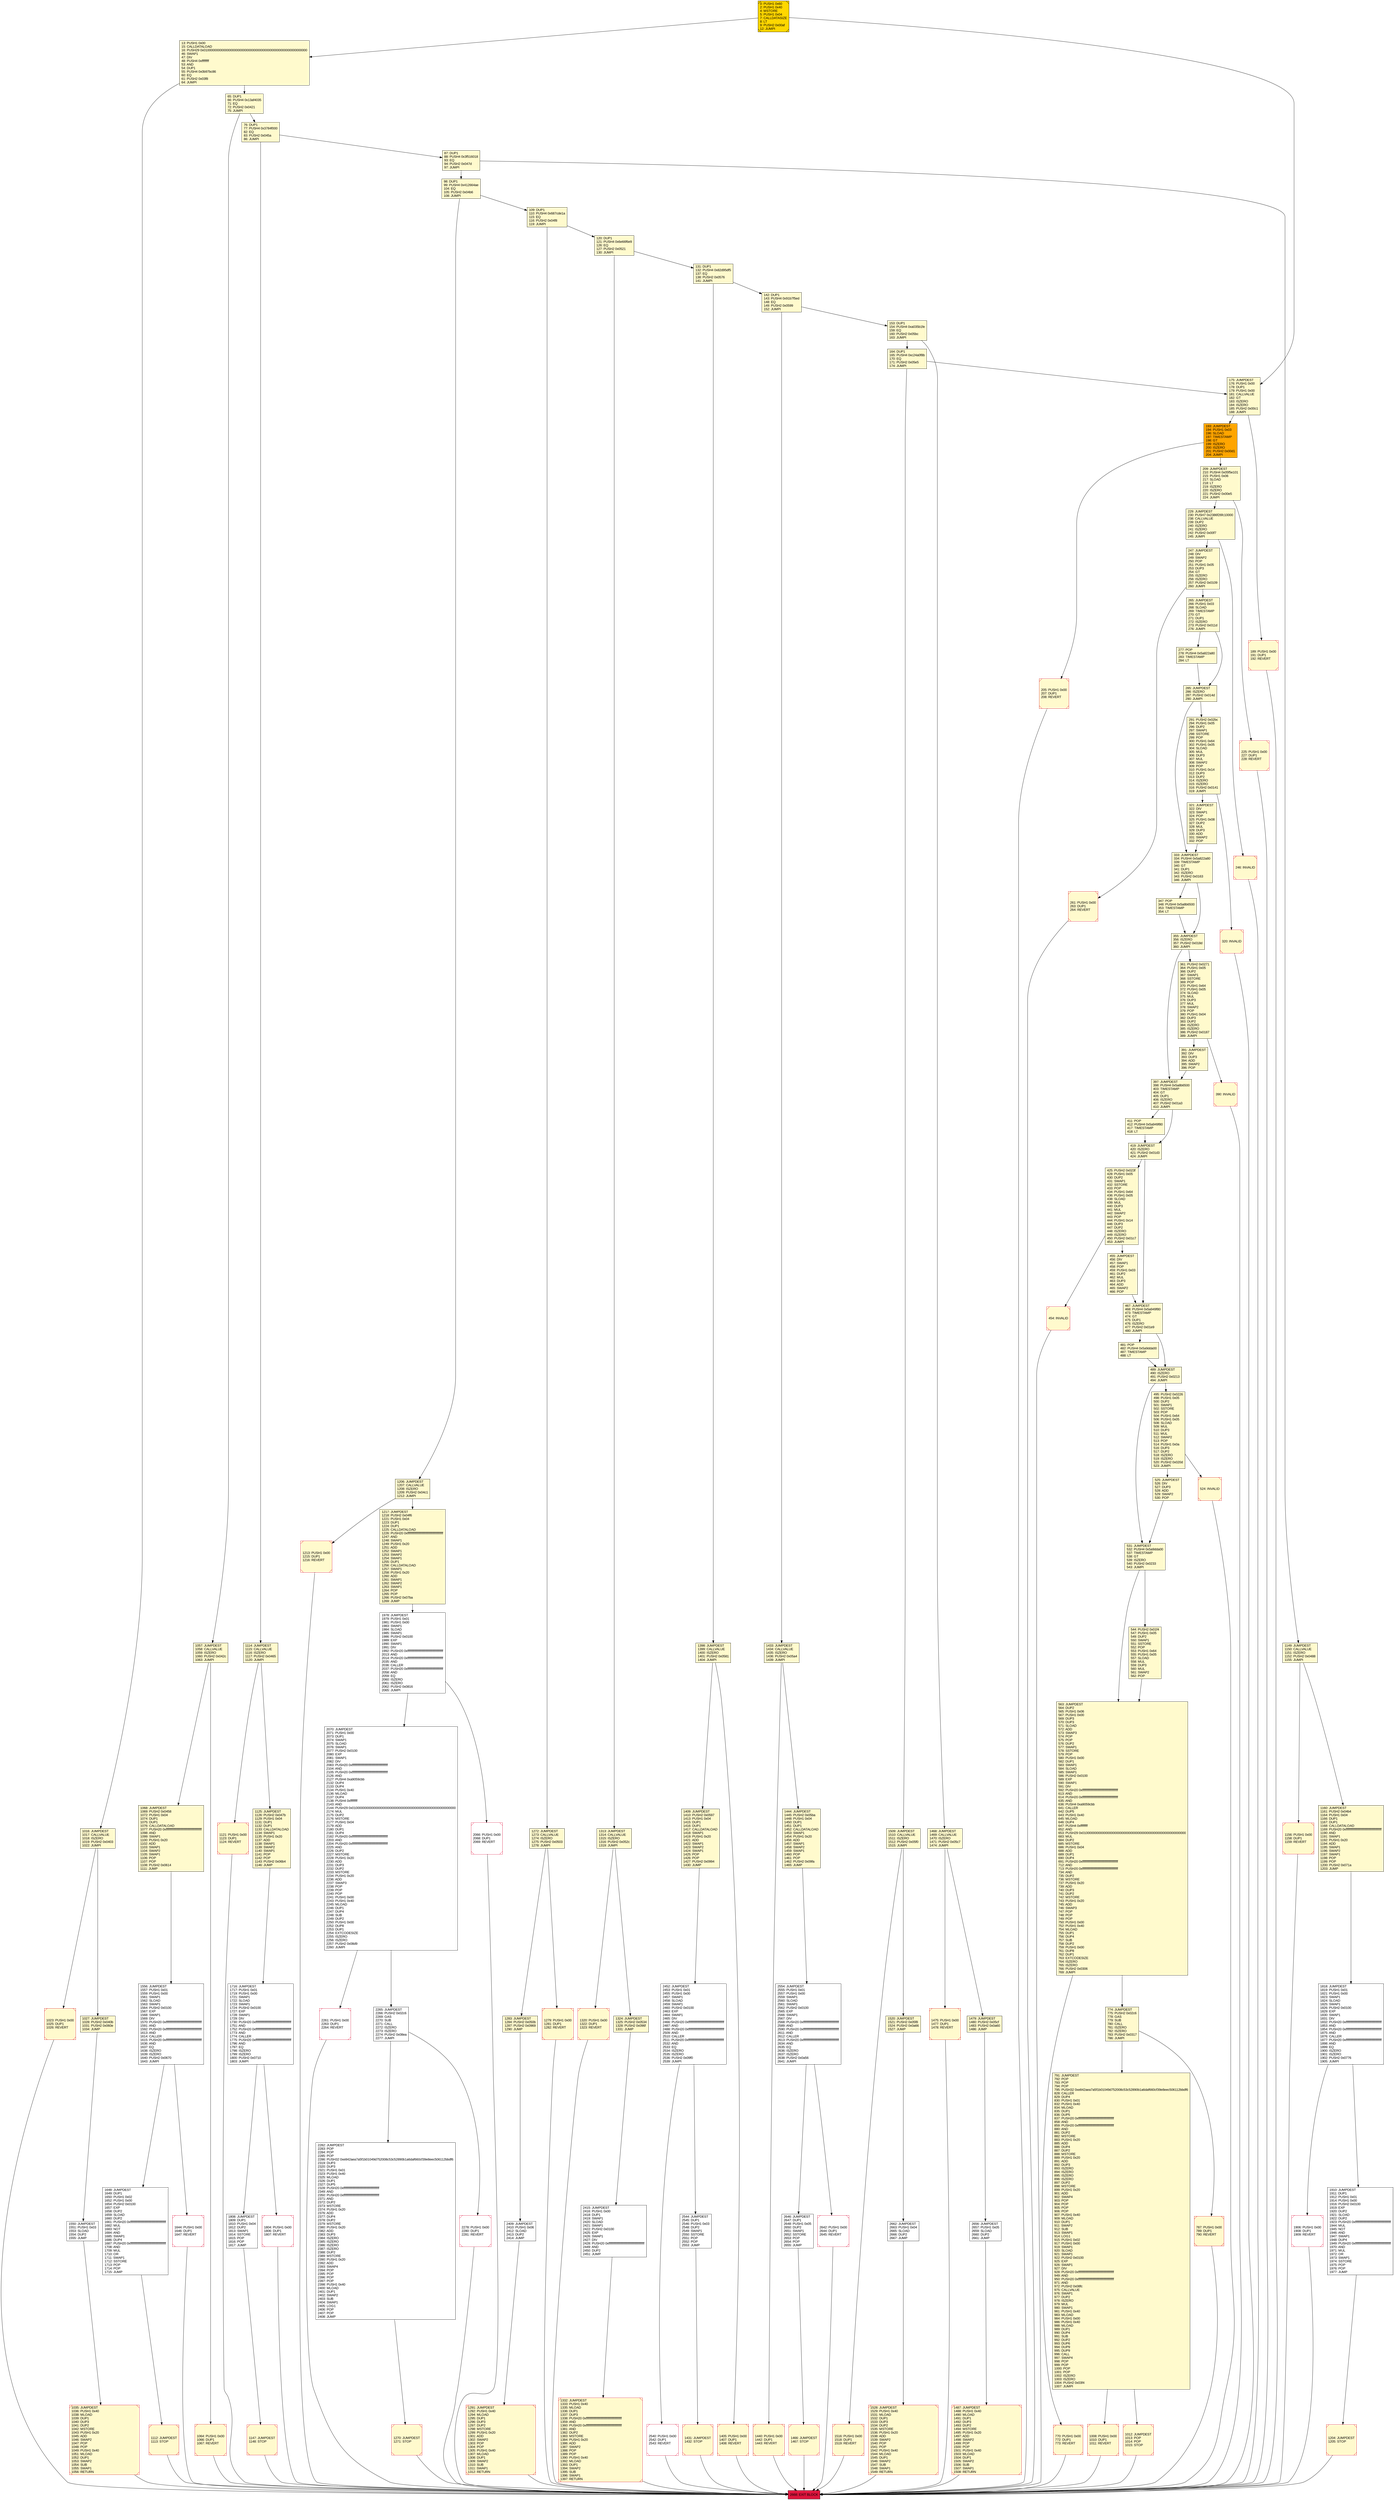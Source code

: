 digraph G {
bgcolor=transparent rankdir=UD;
node [shape=box style=filled color=black fillcolor=white fontname=arial fontcolor=black];
1440 [label="1440: PUSH1 0x00\l1442: DUP1\l1443: REVERT\l" fillcolor=lemonchiffon shape=Msquare color=crimson ];
2282 [label="2282: JUMPDEST\l2283: POP\l2284: POP\l2285: POP\l2286: PUSH32 0xe842aea7a5f1b01049d752008c53c52890b1a6daf660cf39e8eec506112bbdf6\l2319: DUP3\l2320: DUP3\l2321: PUSH1 0x01\l2323: PUSH1 0x40\l2325: MLOAD\l2326: DUP1\l2327: DUP5\l2328: PUSH20 0xffffffffffffffffffffffffffffffffffffffff\l2349: AND\l2350: PUSH20 0xffffffffffffffffffffffffffffffffffffffff\l2371: AND\l2372: DUP2\l2373: MSTORE\l2374: PUSH1 0x20\l2376: ADD\l2377: DUP4\l2378: DUP2\l2379: MSTORE\l2380: PUSH1 0x20\l2382: ADD\l2383: DUP3\l2384: ISZERO\l2385: ISZERO\l2386: ISZERO\l2387: ISZERO\l2388: DUP2\l2389: MSTORE\l2390: PUSH1 0x20\l2392: ADD\l2393: SWAP4\l2394: POP\l2395: POP\l2396: POP\l2397: POP\l2398: PUSH1 0x40\l2400: MLOAD\l2401: DUP1\l2402: SWAP2\l2403: SUB\l2404: SWAP1\l2405: LOG1\l2406: POP\l2407: POP\l2408: JUMP\l" ];
1431 [label="1431: JUMPDEST\l1432: STOP\l" fillcolor=lemonchiffon shape=Msquare color=crimson ];
1520 [label="1520: JUMPDEST\l1521: PUSH2 0x05f8\l1524: PUSH2 0x0a66\l1527: JUMP\l" fillcolor=lemonchiffon ];
467 [label="467: JUMPDEST\l468: PUSH4 0x5a949f80\l473: TIMESTAMP\l474: GT\l475: DUP1\l476: ISZERO\l477: PUSH2 0x01e9\l480: JUMPI\l" fillcolor=lemonchiffon ];
1444 [label="1444: JUMPDEST\l1445: PUSH2 0x05ba\l1448: PUSH1 0x04\l1450: DUP1\l1451: DUP1\l1452: CALLDATALOAD\l1453: SWAP1\l1454: PUSH1 0x20\l1456: ADD\l1457: SWAP1\l1458: SWAP2\l1459: SWAP1\l1460: POP\l1461: POP\l1462: PUSH2 0x09fa\l1465: JUMP\l" fillcolor=lemonchiffon ];
131 [label="131: DUP1\l132: PUSH4 0x82d95df5\l137: EQ\l138: PUSH2 0x0576\l141: JUMPI\l" fillcolor=lemonchiffon ];
164 [label="164: DUP1\l165: PUSH4 0xc24a0f8b\l170: EQ\l171: PUSH2 0x05e5\l174: JUMPI\l" fillcolor=lemonchiffon ];
1012 [label="1012: JUMPDEST\l1013: POP\l1014: POP\l1015: STOP\l" fillcolor=lemonchiffon shape=Msquare color=crimson ];
189 [label="189: PUSH1 0x00\l191: DUP1\l192: REVERT\l" fillcolor=lemonchiffon shape=Msquare color=crimson ];
1213 [label="1213: PUSH1 0x00\l1215: DUP1\l1216: REVERT\l" fillcolor=lemonchiffon shape=Msquare color=crimson ];
109 [label="109: DUP1\l110: PUSH4 0x687cde1a\l115: EQ\l116: PUSH2 0x04f8\l119: JUMPI\l" fillcolor=lemonchiffon ];
1204 [label="1204: JUMPDEST\l1205: STOP\l" fillcolor=lemonchiffon shape=Msquare color=crimson ];
2452 [label="2452: JUMPDEST\l2453: PUSH1 0x01\l2455: PUSH1 0x00\l2457: SWAP1\l2458: SLOAD\l2459: SWAP1\l2460: PUSH2 0x0100\l2463: EXP\l2464: SWAP1\l2465: DIV\l2466: PUSH20 0xffffffffffffffffffffffffffffffffffffffff\l2487: AND\l2488: PUSH20 0xffffffffffffffffffffffffffffffffffffffff\l2509: AND\l2510: CALLER\l2511: PUSH20 0xffffffffffffffffffffffffffffffffffffffff\l2532: AND\l2533: EQ\l2534: ISZERO\l2535: ISZERO\l2536: PUSH2 0x09f0\l2539: JUMPI\l" ];
1156 [label="1156: PUSH1 0x00\l1158: DUP1\l1159: REVERT\l" fillcolor=lemonchiffon shape=Msquare color=crimson ];
153 [label="153: DUP1\l154: PUSH4 0xa035b1fe\l159: EQ\l160: PUSH2 0x05bc\l163: JUMPI\l" fillcolor=lemonchiffon ];
455 [label="455: JUMPDEST\l456: DIV\l457: SWAP1\l458: POP\l459: PUSH1 0x03\l461: DUP2\l462: MUL\l463: DUP3\l464: ADD\l465: SWAP2\l466: POP\l" fillcolor=lemonchiffon ];
209 [label="209: JUMPDEST\l210: PUSH4 0x05f5e101\l215: PUSH1 0x06\l217: SLOAD\l218: LT\l219: ISZERO\l220: ISZERO\l221: PUSH2 0x00e5\l224: JUMPI\l" fillcolor=lemonchiffon ];
277 [label="277: POP\l278: PUSH4 0x5a822a80\l283: TIMESTAMP\l284: LT\l" fillcolor=lemonchiffon ];
774 [label="774: JUMPDEST\l775: PUSH2 0x02c6\l778: GAS\l779: SUB\l780: CALL\l781: ISZERO\l782: ISZERO\l783: PUSH2 0x0317\l786: JUMPI\l" fillcolor=lemonchiffon ];
1466 [label="1466: JUMPDEST\l1467: STOP\l" fillcolor=lemonchiffon shape=Msquare color=crimson ];
1272 [label="1272: JUMPDEST\l1273: CALLVALUE\l1274: ISZERO\l1275: PUSH2 0x0503\l1278: JUMPI\l" fillcolor=lemonchiffon ];
285 [label="285: JUMPDEST\l286: ISZERO\l287: PUSH2 0x014d\l290: JUMPI\l" fillcolor=lemonchiffon ];
1648 [label="1648: JUMPDEST\l1649: DUP1\l1650: PUSH1 0x02\l1652: PUSH1 0x00\l1654: PUSH2 0x0100\l1657: EXP\l1658: DUP2\l1659: SLOAD\l1660: DUP2\l1661: PUSH20 0xffffffffffffffffffffffffffffffffffffffff\l1682: MUL\l1683: NOT\l1684: AND\l1685: SWAP1\l1686: DUP4\l1687: PUSH20 0xffffffffffffffffffffffffffffffffffffffff\l1708: AND\l1709: MUL\l1710: OR\l1711: SWAP1\l1712: SSTORE\l1713: POP\l1714: POP\l1715: JUMP\l" ];
1398 [label="1398: JUMPDEST\l1399: CALLVALUE\l1400: ISZERO\l1401: PUSH2 0x0581\l1404: JUMPI\l" fillcolor=lemonchiffon ];
229 [label="229: JUMPDEST\l230: PUSH7 0x2386f26fc10000\l238: CALLVALUE\l239: DUP2\l240: ISZERO\l241: ISZERO\l242: PUSH2 0x00f7\l245: JUMPI\l" fillcolor=lemonchiffon ];
390 [label="390: INVALID\l" fillcolor=lemonchiffon shape=Msquare color=crimson ];
87 [label="87: DUP1\l88: PUSH4 0x3f516018\l93: EQ\l94: PUSH2 0x047d\l97: JUMPI\l" fillcolor=lemonchiffon ];
1808 [label="1808: JUMPDEST\l1809: DUP1\l1810: PUSH1 0x04\l1812: DUP2\l1813: SWAP1\l1814: SSTORE\l1815: POP\l1816: POP\l1817: JUMP\l" ];
1217 [label="1217: JUMPDEST\l1218: PUSH2 0x04f6\l1221: PUSH1 0x04\l1223: DUP1\l1224: DUP1\l1225: CALLDATALOAD\l1226: PUSH20 0xffffffffffffffffffffffffffffffffffffffff\l1247: AND\l1248: SWAP1\l1249: PUSH1 0x20\l1251: ADD\l1252: SWAP1\l1253: SWAP2\l1254: SWAP1\l1255: DUP1\l1256: CALLDATALOAD\l1257: SWAP1\l1258: PUSH1 0x20\l1260: ADD\l1261: SWAP1\l1262: SWAP2\l1263: SWAP1\l1264: POP\l1265: POP\l1266: PUSH2 0x07ba\l1269: JUMP\l" fillcolor=lemonchiffon ];
563 [label="563: JUMPDEST\l564: DUP2\l565: PUSH1 0x06\l567: PUSH1 0x00\l569: DUP3\l570: DUP3\l571: SLOAD\l572: ADD\l573: SWAP3\l574: POP\l575: POP\l576: DUP2\l577: SWAP1\l578: SSTORE\l579: POP\l580: PUSH1 0x00\l582: DUP1\l583: SWAP1\l584: SLOAD\l585: SWAP1\l586: PUSH2 0x0100\l589: EXP\l590: SWAP1\l591: DIV\l592: PUSH20 0xffffffffffffffffffffffffffffffffffffffff\l613: AND\l614: PUSH20 0xffffffffffffffffffffffffffffffffffffffff\l635: AND\l636: PUSH4 0xa9059cbb\l641: CALLER\l642: DUP5\l643: PUSH1 0x40\l645: MLOAD\l646: DUP4\l647: PUSH4 0xffffffff\l652: AND\l653: PUSH29 0x0100000000000000000000000000000000000000000000000000000000\l683: MUL\l684: DUP2\l685: MSTORE\l686: PUSH1 0x04\l688: ADD\l689: DUP1\l690: DUP4\l691: PUSH20 0xffffffffffffffffffffffffffffffffffffffff\l712: AND\l713: PUSH20 0xffffffffffffffffffffffffffffffffffffffff\l734: AND\l735: DUP2\l736: MSTORE\l737: PUSH1 0x20\l739: ADD\l740: DUP3\l741: DUP2\l742: MSTORE\l743: PUSH1 0x20\l745: ADD\l746: SWAP3\l747: POP\l748: POP\l749: POP\l750: PUSH1 0x00\l752: PUSH1 0x40\l754: MLOAD\l755: DUP1\l756: DUP4\l757: SUB\l758: DUP2\l759: PUSH1 0x00\l761: DUP8\l762: DUP1\l763: EXTCODESIZE\l764: ISZERO\l765: ISZERO\l766: PUSH2 0x0306\l769: JUMPI\l" fillcolor=lemonchiffon ];
0 [label="0: PUSH1 0x60\l2: PUSH1 0x40\l4: MSTORE\l5: PUSH1 0x04\l7: CALLDATASIZE\l8: LT\l9: PUSH2 0x00af\l12: JUMPI\l" fillcolor=lemonchiffon shape=Msquare fillcolor=gold ];
225 [label="225: PUSH1 0x00\l227: DUP1\l228: REVERT\l" fillcolor=lemonchiffon shape=Msquare color=crimson ];
495 [label="495: PUSH2 0x0226\l498: PUSH1 0x05\l500: DUP2\l501: SWAP1\l502: SSTORE\l503: POP\l504: PUSH1 0x64\l506: PUSH1 0x05\l508: SLOAD\l509: MUL\l510: DUP3\l511: MUL\l512: SWAP2\l513: POP\l514: PUSH1 0x0a\l516: DUP3\l517: DUP2\l518: ISZERO\l519: ISZERO\l520: PUSH2 0x020d\l523: JUMPI\l" fillcolor=lemonchiffon ];
98 [label="98: DUP1\l99: PUSH4 0x412664ae\l104: EQ\l105: PUSH2 0x04b6\l108: JUMPI\l" fillcolor=lemonchiffon ];
489 [label="489: JUMPDEST\l490: ISZERO\l491: PUSH2 0x0213\l494: JUMPI\l" fillcolor=lemonchiffon ];
2278 [label="2278: PUSH1 0x00\l2280: DUP1\l2281: REVERT\l" shape=Msquare color=crimson ];
1433 [label="1433: JUMPDEST\l1434: CALLVALUE\l1435: ISZERO\l1436: PUSH2 0x05a4\l1439: JUMPI\l" fillcolor=lemonchiffon ];
246 [label="246: INVALID\l" fillcolor=lemonchiffon shape=Msquare color=crimson ];
1528 [label="1528: JUMPDEST\l1529: PUSH1 0x40\l1531: MLOAD\l1532: DUP1\l1533: DUP3\l1534: DUP2\l1535: MSTORE\l1536: PUSH1 0x20\l1538: ADD\l1539: SWAP2\l1540: POP\l1541: POP\l1542: PUSH1 0x40\l1544: MLOAD\l1545: DUP1\l1546: SWAP2\l1547: SUB\l1548: SWAP1\l1549: RETURN\l" fillcolor=lemonchiffon shape=Msquare color=crimson ];
1516 [label="1516: PUSH1 0x00\l1518: DUP1\l1519: REVERT\l" fillcolor=lemonchiffon shape=Msquare color=crimson ];
2540 [label="2540: PUSH1 0x00\l2542: DUP1\l2543: REVERT\l" shape=Msquare color=crimson ];
1008 [label="1008: PUSH1 0x00\l1010: DUP1\l1011: REVERT\l" fillcolor=lemonchiffon shape=Msquare color=crimson ];
1556 [label="1556: JUMPDEST\l1557: PUSH1 0x01\l1559: PUSH1 0x00\l1561: SWAP1\l1562: SLOAD\l1563: SWAP1\l1564: PUSH2 0x0100\l1567: EXP\l1568: SWAP1\l1569: DIV\l1570: PUSH20 0xffffffffffffffffffffffffffffffffffffffff\l1591: AND\l1592: PUSH20 0xffffffffffffffffffffffffffffffffffffffff\l1613: AND\l1614: CALLER\l1615: PUSH20 0xffffffffffffffffffffffffffffffffffffffff\l1636: AND\l1637: EQ\l1638: ISZERO\l1639: ISZERO\l1640: PUSH2 0x0670\l1643: JUMPI\l" ];
1057 [label="1057: JUMPDEST\l1058: CALLVALUE\l1059: ISZERO\l1060: PUSH2 0x042c\l1063: JUMPI\l" fillcolor=lemonchiffon ];
391 [label="391: JUMPDEST\l392: DIV\l393: DUP3\l394: ADD\l395: SWAP2\l396: POP\l" fillcolor=lemonchiffon ];
2415 [label="2415: JUMPDEST\l2416: PUSH1 0x00\l2418: DUP1\l2419: SWAP1\l2420: SLOAD\l2421: SWAP1\l2422: PUSH2 0x0100\l2425: EXP\l2426: SWAP1\l2427: DIV\l2428: PUSH20 0xffffffffffffffffffffffffffffffffffffffff\l2449: AND\l2450: DUP2\l2451: JUMP\l" ];
1149 [label="1149: JUMPDEST\l1150: CALLVALUE\l1151: ISZERO\l1152: PUSH2 0x0488\l1155: JUMPI\l" fillcolor=lemonchiffon ];
120 [label="120: DUP1\l121: PUSH4 0x6e66f6e9\l126: EQ\l127: PUSH2 0x0521\l130: JUMPI\l" fillcolor=lemonchiffon ];
1818 [label="1818: JUMPDEST\l1819: PUSH1 0x01\l1821: PUSH1 0x00\l1823: SWAP1\l1824: SLOAD\l1825: SWAP1\l1826: PUSH2 0x0100\l1829: EXP\l1830: SWAP1\l1831: DIV\l1832: PUSH20 0xffffffffffffffffffffffffffffffffffffffff\l1853: AND\l1854: PUSH20 0xffffffffffffffffffffffffffffffffffffffff\l1875: AND\l1876: CALLER\l1877: PUSH20 0xffffffffffffffffffffffffffffffffffffffff\l1898: AND\l1899: EQ\l1900: ISZERO\l1901: ISZERO\l1902: PUSH2 0x0776\l1905: JUMPI\l" ];
1023 [label="1023: PUSH1 0x00\l1025: DUP1\l1026: REVERT\l" fillcolor=lemonchiffon shape=Msquare color=crimson ];
1279 [label="1279: PUSH1 0x00\l1281: DUP1\l1282: REVERT\l" fillcolor=lemonchiffon shape=Msquare color=crimson ];
1270 [label="1270: JUMPDEST\l1271: STOP\l" fillcolor=lemonchiffon shape=Msquare color=crimson ];
1475 [label="1475: PUSH1 0x00\l1477: DUP1\l1478: REVERT\l" fillcolor=lemonchiffon shape=Msquare color=crimson ];
1468 [label="1468: JUMPDEST\l1469: CALLVALUE\l1470: ISZERO\l1471: PUSH2 0x05c7\l1474: JUMPI\l" fillcolor=lemonchiffon ];
1509 [label="1509: JUMPDEST\l1510: CALLVALUE\l1511: ISZERO\l1512: PUSH2 0x05f0\l1515: JUMPI\l" fillcolor=lemonchiffon ];
142 [label="142: DUP1\l143: PUSH4 0x91b7f5ed\l148: EQ\l149: PUSH2 0x0599\l152: JUMPI\l" fillcolor=lemonchiffon ];
1332 [label="1332: JUMPDEST\l1333: PUSH1 0x40\l1335: MLOAD\l1336: DUP1\l1337: DUP3\l1338: PUSH20 0xffffffffffffffffffffffffffffffffffffffff\l1359: AND\l1360: PUSH20 0xffffffffffffffffffffffffffffffffffffffff\l1381: AND\l1382: DUP2\l1383: MSTORE\l1384: PUSH1 0x20\l1386: ADD\l1387: SWAP2\l1388: POP\l1389: POP\l1390: PUSH1 0x40\l1392: MLOAD\l1393: DUP1\l1394: SWAP2\l1395: SUB\l1396: SWAP1\l1397: RETURN\l" fillcolor=lemonchiffon shape=Msquare color=crimson ];
65 [label="65: DUP1\l66: PUSH4 0x13af4035\l71: EQ\l72: PUSH2 0x0421\l75: JUMPI\l" fillcolor=lemonchiffon ];
2668 [label="2668: EXIT BLOCK\l" fillcolor=crimson ];
205 [label="205: PUSH1 0x00\l207: DUP1\l208: REVERT\l" fillcolor=lemonchiffon shape=Msquare color=crimson ];
1068 [label="1068: JUMPDEST\l1069: PUSH2 0x0458\l1072: PUSH1 0x04\l1074: DUP1\l1075: DUP1\l1076: CALLDATALOAD\l1077: PUSH20 0xffffffffffffffffffffffffffffffffffffffff\l1098: AND\l1099: SWAP1\l1100: PUSH1 0x20\l1102: ADD\l1103: SWAP1\l1104: SWAP2\l1105: SWAP1\l1106: POP\l1107: POP\l1108: PUSH2 0x0614\l1111: JUMP\l" fillcolor=lemonchiffon ];
265 [label="265: JUMPDEST\l266: PUSH1 0x03\l268: SLOAD\l269: TIMESTAMP\l270: GT\l271: DUP1\l272: ISZERO\l273: PUSH2 0x011d\l276: JUMPI\l" fillcolor=lemonchiffon ];
333 [label="333: JUMPDEST\l334: PUSH4 0x5a822a80\l339: TIMESTAMP\l340: GT\l341: DUP1\l342: ISZERO\l343: PUSH2 0x0163\l346: JUMPI\l" fillcolor=lemonchiffon ];
2261 [label="2261: PUSH1 0x00\l2263: DUP1\l2264: REVERT\l" shape=Msquare color=crimson ];
247 [label="247: JUMPDEST\l248: DIV\l249: SWAP2\l250: POP\l251: PUSH1 0x05\l253: DUP3\l254: GT\l255: ISZERO\l256: ISZERO\l257: PUSH2 0x0109\l260: JUMPI\l" fillcolor=lemonchiffon ];
791 [label="791: JUMPDEST\l792: POP\l793: POP\l794: POP\l795: PUSH32 0xe842aea7a5f1b01049d752008c53c52890b1a6daf660cf39e8eec506112bbdf6\l828: CALLER\l829: DUP4\l830: PUSH1 0x01\l832: PUSH1 0x40\l834: MLOAD\l835: DUP1\l836: DUP5\l837: PUSH20 0xffffffffffffffffffffffffffffffffffffffff\l858: AND\l859: PUSH20 0xffffffffffffffffffffffffffffffffffffffff\l880: AND\l881: DUP2\l882: MSTORE\l883: PUSH1 0x20\l885: ADD\l886: DUP4\l887: DUP2\l888: MSTORE\l889: PUSH1 0x20\l891: ADD\l892: DUP3\l893: ISZERO\l894: ISZERO\l895: ISZERO\l896: ISZERO\l897: DUP2\l898: MSTORE\l899: PUSH1 0x20\l901: ADD\l902: SWAP4\l903: POP\l904: POP\l905: POP\l906: POP\l907: PUSH1 0x40\l909: MLOAD\l910: DUP1\l911: SWAP2\l912: SUB\l913: SWAP1\l914: LOG1\l915: PUSH1 0x02\l917: PUSH1 0x00\l919: SWAP1\l920: SLOAD\l921: SWAP1\l922: PUSH2 0x0100\l925: EXP\l926: SWAP1\l927: DIV\l928: PUSH20 0xffffffffffffffffffffffffffffffffffffffff\l949: AND\l950: PUSH20 0xffffffffffffffffffffffffffffffffffffffff\l971: AND\l972: PUSH2 0x08fc\l975: CALLVALUE\l976: SWAP1\l977: DUP2\l978: ISZERO\l979: MUL\l980: SWAP1\l981: PUSH1 0x40\l983: MLOAD\l984: PUSH1 0x00\l986: PUSH1 0x40\l988: MLOAD\l989: DUP1\l990: DUP4\l991: SUB\l992: DUP2\l993: DUP6\l994: DUP9\l995: DUP9\l996: CALL\l997: SWAP4\l998: POP\l999: POP\l1000: POP\l1001: POP\l1002: ISZERO\l1003: ISZERO\l1004: PUSH2 0x03f4\l1007: JUMPI\l" fillcolor=lemonchiffon ];
531 [label="531: JUMPDEST\l532: PUSH4 0x5a9dda00\l537: TIMESTAMP\l538: GT\l539: ISZERO\l540: PUSH2 0x0233\l543: JUMPI\l" fillcolor=lemonchiffon ];
454 [label="454: INVALID\l" fillcolor=lemonchiffon shape=Msquare color=crimson ];
2646 [label="2646: JUMPDEST\l2647: DUP1\l2648: PUSH1 0x05\l2650: DUP2\l2651: SWAP1\l2652: SSTORE\l2653: POP\l2654: POP\l2655: JUMP\l" ];
1114 [label="1114: JUMPDEST\l1115: CALLVALUE\l1116: ISZERO\l1117: PUSH2 0x0465\l1120: JUMPI\l" fillcolor=lemonchiffon ];
1487 [label="1487: JUMPDEST\l1488: PUSH1 0x40\l1490: MLOAD\l1491: DUP1\l1492: DUP3\l1493: DUP2\l1494: MSTORE\l1495: PUSH1 0x20\l1497: ADD\l1498: SWAP2\l1499: POP\l1500: POP\l1501: PUSH1 0x40\l1503: MLOAD\l1504: DUP1\l1505: SWAP2\l1506: SUB\l1507: SWAP1\l1508: RETURN\l" fillcolor=lemonchiffon shape=Msquare color=crimson ];
1206 [label="1206: JUMPDEST\l1207: CALLVALUE\l1208: ISZERO\l1209: PUSH2 0x04c1\l1212: JUMPI\l" fillcolor=lemonchiffon ];
1283 [label="1283: JUMPDEST\l1284: PUSH2 0x050b\l1287: PUSH2 0x0969\l1290: JUMP\l" fillcolor=lemonchiffon ];
1064 [label="1064: PUSH1 0x00\l1066: DUP1\l1067: REVERT\l" fillcolor=lemonchiffon shape=Msquare color=crimson ];
1320 [label="1320: PUSH1 0x00\l1322: DUP1\l1323: REVERT\l" fillcolor=lemonchiffon shape=Msquare color=crimson ];
361 [label="361: PUSH2 0x0271\l364: PUSH1 0x05\l366: DUP2\l367: SWAP1\l368: SSTORE\l369: POP\l370: PUSH1 0x64\l372: PUSH1 0x05\l374: SLOAD\l375: MUL\l376: DUP3\l377: MUL\l378: SWAP2\l379: POP\l380: PUSH1 0x04\l382: DUP3\l383: DUP2\l384: ISZERO\l385: ISZERO\l386: PUSH2 0x0187\l389: JUMPI\l" fillcolor=lemonchiffon ];
1125 [label="1125: JUMPDEST\l1126: PUSH2 0x047b\l1129: PUSH1 0x04\l1131: DUP1\l1132: DUP1\l1133: CALLDATALOAD\l1134: SWAP1\l1135: PUSH1 0x20\l1137: ADD\l1138: SWAP1\l1139: SWAP2\l1140: SWAP1\l1141: POP\l1142: POP\l1143: PUSH2 0x06b4\l1146: JUMP\l" fillcolor=lemonchiffon ];
2656 [label="2656: JUMPDEST\l2657: PUSH1 0x05\l2659: SLOAD\l2660: DUP2\l2661: JUMP\l" ];
2265 [label="2265: JUMPDEST\l2266: PUSH2 0x02c6\l2269: GAS\l2270: SUB\l2271: CALL\l2272: ISZERO\l2273: ISZERO\l2274: PUSH2 0x08ea\l2277: JUMPI\l" ];
425 [label="425: PUSH2 0x023f\l428: PUSH1 0x05\l430: DUP2\l431: SWAP1\l432: SSTORE\l433: POP\l434: PUSH1 0x64\l436: PUSH1 0x05\l438: SLOAD\l439: MUL\l440: DUP3\l441: MUL\l442: SWAP2\l443: POP\l444: PUSH1 0x14\l446: DUP3\l447: DUP2\l448: ISZERO\l449: ISZERO\l450: PUSH2 0x01c7\l453: JUMPI\l" fillcolor=lemonchiffon ];
419 [label="419: JUMPDEST\l420: ISZERO\l421: PUSH2 0x01d3\l424: JUMPI\l" fillcolor=lemonchiffon ];
1016 [label="1016: JUMPDEST\l1017: CALLVALUE\l1018: ISZERO\l1019: PUSH2 0x0403\l1022: JUMPI\l" fillcolor=lemonchiffon ];
1409 [label="1409: JUMPDEST\l1410: PUSH2 0x0597\l1413: PUSH1 0x04\l1415: DUP1\l1416: DUP1\l1417: CALLDATALOAD\l1418: SWAP1\l1419: PUSH1 0x20\l1421: ADD\l1422: SWAP1\l1423: SWAP2\l1424: SWAP1\l1425: POP\l1426: POP\l1427: PUSH2 0x0994\l1430: JUMP\l" fillcolor=lemonchiffon ];
770 [label="770: PUSH1 0x00\l772: DUP1\l773: REVERT\l" fillcolor=lemonchiffon shape=Msquare color=crimson ];
261 [label="261: PUSH1 0x00\l263: DUP1\l264: REVERT\l" fillcolor=lemonchiffon shape=Msquare color=crimson ];
2070 [label="2070: JUMPDEST\l2071: PUSH1 0x00\l2073: DUP1\l2074: SWAP1\l2075: SLOAD\l2076: SWAP1\l2077: PUSH2 0x0100\l2080: EXP\l2081: SWAP1\l2082: DIV\l2083: PUSH20 0xffffffffffffffffffffffffffffffffffffffff\l2104: AND\l2105: PUSH20 0xffffffffffffffffffffffffffffffffffffffff\l2126: AND\l2127: PUSH4 0xa9059cbb\l2132: DUP4\l2133: DUP4\l2134: PUSH1 0x40\l2136: MLOAD\l2137: DUP4\l2138: PUSH4 0xffffffff\l2143: AND\l2144: PUSH29 0x0100000000000000000000000000000000000000000000000000000000\l2174: MUL\l2175: DUP2\l2176: MSTORE\l2177: PUSH1 0x04\l2179: ADD\l2180: DUP1\l2181: DUP4\l2182: PUSH20 0xffffffffffffffffffffffffffffffffffffffff\l2203: AND\l2204: PUSH20 0xffffffffffffffffffffffffffffffffffffffff\l2225: AND\l2226: DUP2\l2227: MSTORE\l2228: PUSH1 0x20\l2230: ADD\l2231: DUP3\l2232: DUP2\l2233: MSTORE\l2234: PUSH1 0x20\l2236: ADD\l2237: SWAP3\l2238: POP\l2239: POP\l2240: POP\l2241: PUSH1 0x00\l2243: PUSH1 0x40\l2245: MLOAD\l2246: DUP1\l2247: DUP4\l2248: SUB\l2249: DUP2\l2250: PUSH1 0x00\l2252: DUP8\l2253: DUP1\l2254: EXTCODESIZE\l2255: ISZERO\l2256: ISZERO\l2257: PUSH2 0x08d9\l2260: JUMPI\l" ];
397 [label="397: JUMPDEST\l398: PUSH4 0x5a8b6500\l403: TIMESTAMP\l404: GT\l405: DUP1\l406: ISZERO\l407: PUSH2 0x01a3\l410: JUMPI\l" fillcolor=lemonchiffon ];
2662 [label="2662: JUMPDEST\l2663: PUSH1 0x04\l2665: SLOAD\l2666: DUP2\l2667: JUMP\l" ];
1550 [label="1550: JUMPDEST\l1551: PUSH1 0x03\l1553: SLOAD\l1554: DUP2\l1555: JUMP\l" ];
544 [label="544: PUSH2 0x01f4\l547: PUSH1 0x05\l549: DUP2\l550: SWAP1\l551: SSTORE\l552: POP\l553: PUSH1 0x64\l555: PUSH1 0x05\l557: SLOAD\l558: MUL\l559: DUP3\l560: MUL\l561: SWAP2\l562: POP\l" fillcolor=lemonchiffon ];
1804 [label="1804: PUSH1 0x00\l1806: DUP1\l1807: REVERT\l" shape=Msquare color=crimson ];
411 [label="411: POP\l412: PUSH4 0x5a949f80\l417: TIMESTAMP\l418: LT\l" fillcolor=lemonchiffon ];
1978 [label="1978: JUMPDEST\l1979: PUSH1 0x01\l1981: PUSH1 0x00\l1983: SWAP1\l1984: SLOAD\l1985: SWAP1\l1986: PUSH2 0x0100\l1989: EXP\l1990: SWAP1\l1991: DIV\l1992: PUSH20 0xffffffffffffffffffffffffffffffffffffffff\l2013: AND\l2014: PUSH20 0xffffffffffffffffffffffffffffffffffffffff\l2035: AND\l2036: CALLER\l2037: PUSH20 0xffffffffffffffffffffffffffffffffffffffff\l2058: AND\l2059: EQ\l2060: ISZERO\l2061: ISZERO\l2062: PUSH2 0x0816\l2065: JUMPI\l" ];
1716 [label="1716: JUMPDEST\l1717: PUSH1 0x01\l1719: PUSH1 0x00\l1721: SWAP1\l1722: SLOAD\l1723: SWAP1\l1724: PUSH2 0x0100\l1727: EXP\l1728: SWAP1\l1729: DIV\l1730: PUSH20 0xffffffffffffffffffffffffffffffffffffffff\l1751: AND\l1752: PUSH20 0xffffffffffffffffffffffffffffffffffffffff\l1773: AND\l1774: CALLER\l1775: PUSH20 0xffffffffffffffffffffffffffffffffffffffff\l1796: AND\l1797: EQ\l1798: ISZERO\l1799: ISZERO\l1800: PUSH2 0x0710\l1803: JUMPI\l" ];
76 [label="76: DUP1\l77: PUSH4 0x3784f000\l82: EQ\l83: PUSH2 0x045a\l86: JUMPI\l" fillcolor=lemonchiffon ];
787 [label="787: PUSH1 0x00\l789: DUP1\l790: REVERT\l" fillcolor=lemonchiffon shape=Msquare color=crimson ];
524 [label="524: INVALID\l" fillcolor=lemonchiffon shape=Msquare color=crimson ];
2066 [label="2066: PUSH1 0x00\l2068: DUP1\l2069: REVERT\l" shape=Msquare color=crimson ];
321 [label="321: JUMPDEST\l322: DIV\l323: SWAP1\l324: POP\l325: PUSH1 0x08\l327: DUP2\l328: MUL\l329: DUP3\l330: ADD\l331: SWAP2\l332: POP\l" fillcolor=lemonchiffon ];
1035 [label="1035: JUMPDEST\l1036: PUSH1 0x40\l1038: MLOAD\l1039: DUP1\l1040: DUP3\l1041: DUP2\l1042: MSTORE\l1043: PUSH1 0x20\l1045: ADD\l1046: SWAP2\l1047: POP\l1048: POP\l1049: PUSH1 0x40\l1051: MLOAD\l1052: DUP1\l1053: SWAP2\l1054: SUB\l1055: SWAP1\l1056: RETURN\l" fillcolor=lemonchiffon shape=Msquare color=crimson ];
1291 [label="1291: JUMPDEST\l1292: PUSH1 0x40\l1294: MLOAD\l1295: DUP1\l1296: DUP3\l1297: DUP2\l1298: MSTORE\l1299: PUSH1 0x20\l1301: ADD\l1302: SWAP2\l1303: POP\l1304: POP\l1305: PUSH1 0x40\l1307: MLOAD\l1308: DUP1\l1309: SWAP2\l1310: SUB\l1311: SWAP1\l1312: RETURN\l" fillcolor=lemonchiffon shape=Msquare color=crimson ];
1121 [label="1121: PUSH1 0x00\l1123: DUP1\l1124: REVERT\l" fillcolor=lemonchiffon shape=Msquare color=crimson ];
1160 [label="1160: JUMPDEST\l1161: PUSH2 0x04b4\l1164: PUSH1 0x04\l1166: DUP1\l1167: DUP1\l1168: CALLDATALOAD\l1169: PUSH20 0xffffffffffffffffffffffffffffffffffffffff\l1190: AND\l1191: SWAP1\l1192: PUSH1 0x20\l1194: ADD\l1195: SWAP1\l1196: SWAP2\l1197: SWAP1\l1198: POP\l1199: POP\l1200: PUSH2 0x071a\l1203: JUMP\l" fillcolor=lemonchiffon ];
1027 [label="1027: JUMPDEST\l1028: PUSH2 0x040b\l1031: PUSH2 0x060e\l1034: JUMP\l" fillcolor=lemonchiffon ];
347 [label="347: POP\l348: PUSH4 0x5a8b6500\l353: TIMESTAMP\l354: LT\l" fillcolor=lemonchiffon ];
355 [label="355: JUMPDEST\l356: ISZERO\l357: PUSH2 0x018d\l360: JUMPI\l" fillcolor=lemonchiffon ];
1112 [label="1112: JUMPDEST\l1113: STOP\l" fillcolor=lemonchiffon shape=Msquare color=crimson ];
1644 [label="1644: PUSH1 0x00\l1646: DUP1\l1647: REVERT\l" shape=Msquare color=crimson ];
13 [label="13: PUSH1 0x00\l15: CALLDATALOAD\l16: PUSH29 0x0100000000000000000000000000000000000000000000000000000000\l46: SWAP1\l47: DIV\l48: PUSH4 0xffffffff\l53: AND\l54: DUP1\l55: PUSH4 0x0b97bc86\l60: EQ\l61: PUSH2 0x03f8\l64: JUMPI\l" fillcolor=lemonchiffon ];
2554 [label="2554: JUMPDEST\l2555: PUSH1 0x01\l2557: PUSH1 0x00\l2559: SWAP1\l2560: SLOAD\l2561: SWAP1\l2562: PUSH2 0x0100\l2565: EXP\l2566: SWAP1\l2567: DIV\l2568: PUSH20 0xffffffffffffffffffffffffffffffffffffffff\l2589: AND\l2590: PUSH20 0xffffffffffffffffffffffffffffffffffffffff\l2611: AND\l2612: CALLER\l2613: PUSH20 0xffffffffffffffffffffffffffffffffffffffff\l2634: AND\l2635: EQ\l2636: ISZERO\l2637: ISZERO\l2638: PUSH2 0x0a56\l2641: JUMPI\l" ];
1906 [label="1906: PUSH1 0x00\l1908: DUP1\l1909: REVERT\l" shape=Msquare color=crimson ];
1324 [label="1324: JUMPDEST\l1325: PUSH2 0x0534\l1328: PUSH2 0x096f\l1331: JUMP\l" fillcolor=lemonchiffon ];
525 [label="525: JUMPDEST\l526: DIV\l527: DUP3\l528: ADD\l529: SWAP2\l530: POP\l" fillcolor=lemonchiffon ];
1405 [label="1405: PUSH1 0x00\l1407: DUP1\l1408: REVERT\l" fillcolor=lemonchiffon shape=Msquare color=crimson ];
291 [label="291: PUSH2 0x02bc\l294: PUSH1 0x05\l296: DUP2\l297: SWAP1\l298: SSTORE\l299: POP\l300: PUSH1 0x64\l302: PUSH1 0x05\l304: SLOAD\l305: MUL\l306: DUP3\l307: MUL\l308: SWAP2\l309: POP\l310: PUSH1 0x14\l312: DUP3\l313: DUP2\l314: ISZERO\l315: ISZERO\l316: PUSH2 0x0141\l319: JUMPI\l" fillcolor=lemonchiffon ];
1313 [label="1313: JUMPDEST\l1314: CALLVALUE\l1315: ISZERO\l1316: PUSH2 0x052c\l1319: JUMPI\l" fillcolor=lemonchiffon ];
2544 [label="2544: JUMPDEST\l2545: DUP1\l2546: PUSH1 0x03\l2548: DUP2\l2549: SWAP1\l2550: SSTORE\l2551: POP\l2552: POP\l2553: JUMP\l" ];
193 [label="193: JUMPDEST\l194: PUSH1 0x03\l196: SLOAD\l197: TIMESTAMP\l198: GT\l199: ISZERO\l200: ISZERO\l201: PUSH2 0x00d1\l204: JUMPI\l" fillcolor=orange ];
175 [label="175: JUMPDEST\l176: PUSH1 0x00\l178: DUP1\l179: PUSH1 0x00\l181: CALLVALUE\l182: GT\l183: ISZERO\l184: ISZERO\l185: PUSH2 0x00c1\l188: JUMPI\l" fillcolor=lemonchiffon ];
1147 [label="1147: JUMPDEST\l1148: STOP\l" fillcolor=lemonchiffon shape=Msquare color=crimson ];
1910 [label="1910: JUMPDEST\l1911: DUP1\l1912: PUSH1 0x01\l1914: PUSH1 0x00\l1916: PUSH2 0x0100\l1919: EXP\l1920: DUP2\l1921: SLOAD\l1922: DUP2\l1923: PUSH20 0xffffffffffffffffffffffffffffffffffffffff\l1944: MUL\l1945: NOT\l1946: AND\l1947: SWAP1\l1948: DUP4\l1949: PUSH20 0xffffffffffffffffffffffffffffffffffffffff\l1970: AND\l1971: MUL\l1972: OR\l1973: SWAP1\l1974: SSTORE\l1975: POP\l1976: POP\l1977: JUMP\l" ];
2642 [label="2642: PUSH1 0x00\l2644: DUP1\l2645: REVERT\l" shape=Msquare color=crimson ];
2409 [label="2409: JUMPDEST\l2410: PUSH1 0x06\l2412: SLOAD\l2413: DUP2\l2414: JUMP\l" ];
1479 [label="1479: JUMPDEST\l1480: PUSH2 0x05cf\l1483: PUSH2 0x0a60\l1486: JUMP\l" fillcolor=lemonchiffon ];
481 [label="481: POP\l482: PUSH4 0x5a9dda00\l487: TIMESTAMP\l488: LT\l" fillcolor=lemonchiffon ];
320 [label="320: INVALID\l" fillcolor=lemonchiffon shape=Msquare color=crimson ];
205 -> 2668;
489 -> 495;
1468 -> 1475;
175 -> 193;
419 -> 425;
347 -> 355;
247 -> 265;
397 -> 411;
1978 -> 2070;
1332 -> 2668;
1270 -> 2668;
1475 -> 2668;
1487 -> 2668;
563 -> 774;
1550 -> 1035;
209 -> 229;
454 -> 2668;
2261 -> 2668;
291 -> 320;
1978 -> 2066;
277 -> 285;
1716 -> 1804;
131 -> 1398;
1516 -> 2668;
2540 -> 2668;
2554 -> 2642;
791 -> 1008;
246 -> 2668;
1068 -> 1556;
1125 -> 1716;
1057 -> 1068;
1528 -> 2668;
2278 -> 2668;
225 -> 2668;
1509 -> 1516;
142 -> 1433;
109 -> 1272;
1023 -> 2668;
1279 -> 2668;
489 -> 531;
2070 -> 2265;
411 -> 419;
455 -> 467;
98 -> 1206;
65 -> 1057;
397 -> 419;
1008 -> 2668;
153 -> 164;
2415 -> 1332;
1313 -> 1324;
2409 -> 1291;
142 -> 153;
265 -> 285;
1466 -> 2668;
120 -> 131;
285 -> 333;
1206 -> 1217;
109 -> 120;
153 -> 1468;
355 -> 361;
531 -> 563;
1156 -> 2668;
1433 -> 1440;
1204 -> 2668;
229 -> 247;
13 -> 1016;
291 -> 321;
467 -> 489;
390 -> 2668;
2646 -> 1466;
1433 -> 1444;
1016 -> 1027;
98 -> 109;
774 -> 791;
265 -> 277;
2282 -> 1270;
87 -> 1149;
1556 -> 1648;
1206 -> 1213;
1509 -> 1520;
209 -> 225;
355 -> 397;
1027 -> 1550;
1313 -> 1320;
791 -> 1012;
1440 -> 2668;
2452 -> 2540;
1431 -> 2668;
1479 -> 2656;
189 -> 2668;
1213 -> 2668;
229 -> 246;
1272 -> 1279;
1012 -> 2668;
1283 -> 2409;
164 -> 1509;
1149 -> 1156;
87 -> 98;
131 -> 142;
193 -> 205;
1409 -> 2452;
1147 -> 2668;
1324 -> 2415;
76 -> 87;
419 -> 467;
1716 -> 1808;
0 -> 13;
1818 -> 1906;
1217 -> 1978;
320 -> 2668;
544 -> 563;
2265 -> 2282;
495 -> 525;
1149 -> 1160;
1468 -> 1479;
1556 -> 1644;
1398 -> 1409;
563 -> 770;
774 -> 787;
1160 -> 1818;
2642 -> 2668;
1112 -> 2668;
1644 -> 2668;
13 -> 65;
2554 -> 2646;
525 -> 531;
1121 -> 2668;
0 -> 175;
1818 -> 1910;
1272 -> 1283;
1520 -> 2662;
1405 -> 2668;
361 -> 390;
481 -> 489;
333 -> 347;
1114 -> 1121;
120 -> 1313;
425 -> 455;
333 -> 355;
1906 -> 2668;
1016 -> 1023;
1444 -> 2554;
1804 -> 2668;
321 -> 333;
193 -> 209;
2452 -> 2544;
261 -> 2668;
76 -> 1114;
770 -> 2668;
247 -> 261;
2070 -> 2261;
2265 -> 2278;
285 -> 291;
1910 -> 1204;
1035 -> 2668;
1291 -> 2668;
1808 -> 1147;
65 -> 76;
531 -> 544;
361 -> 391;
787 -> 2668;
524 -> 2668;
1057 -> 1064;
2066 -> 2668;
425 -> 454;
2662 -> 1528;
1398 -> 1405;
2544 -> 1431;
1064 -> 2668;
1320 -> 2668;
1114 -> 1125;
2656 -> 1487;
467 -> 481;
391 -> 397;
175 -> 189;
164 -> 175;
495 -> 524;
1648 -> 1112;
}